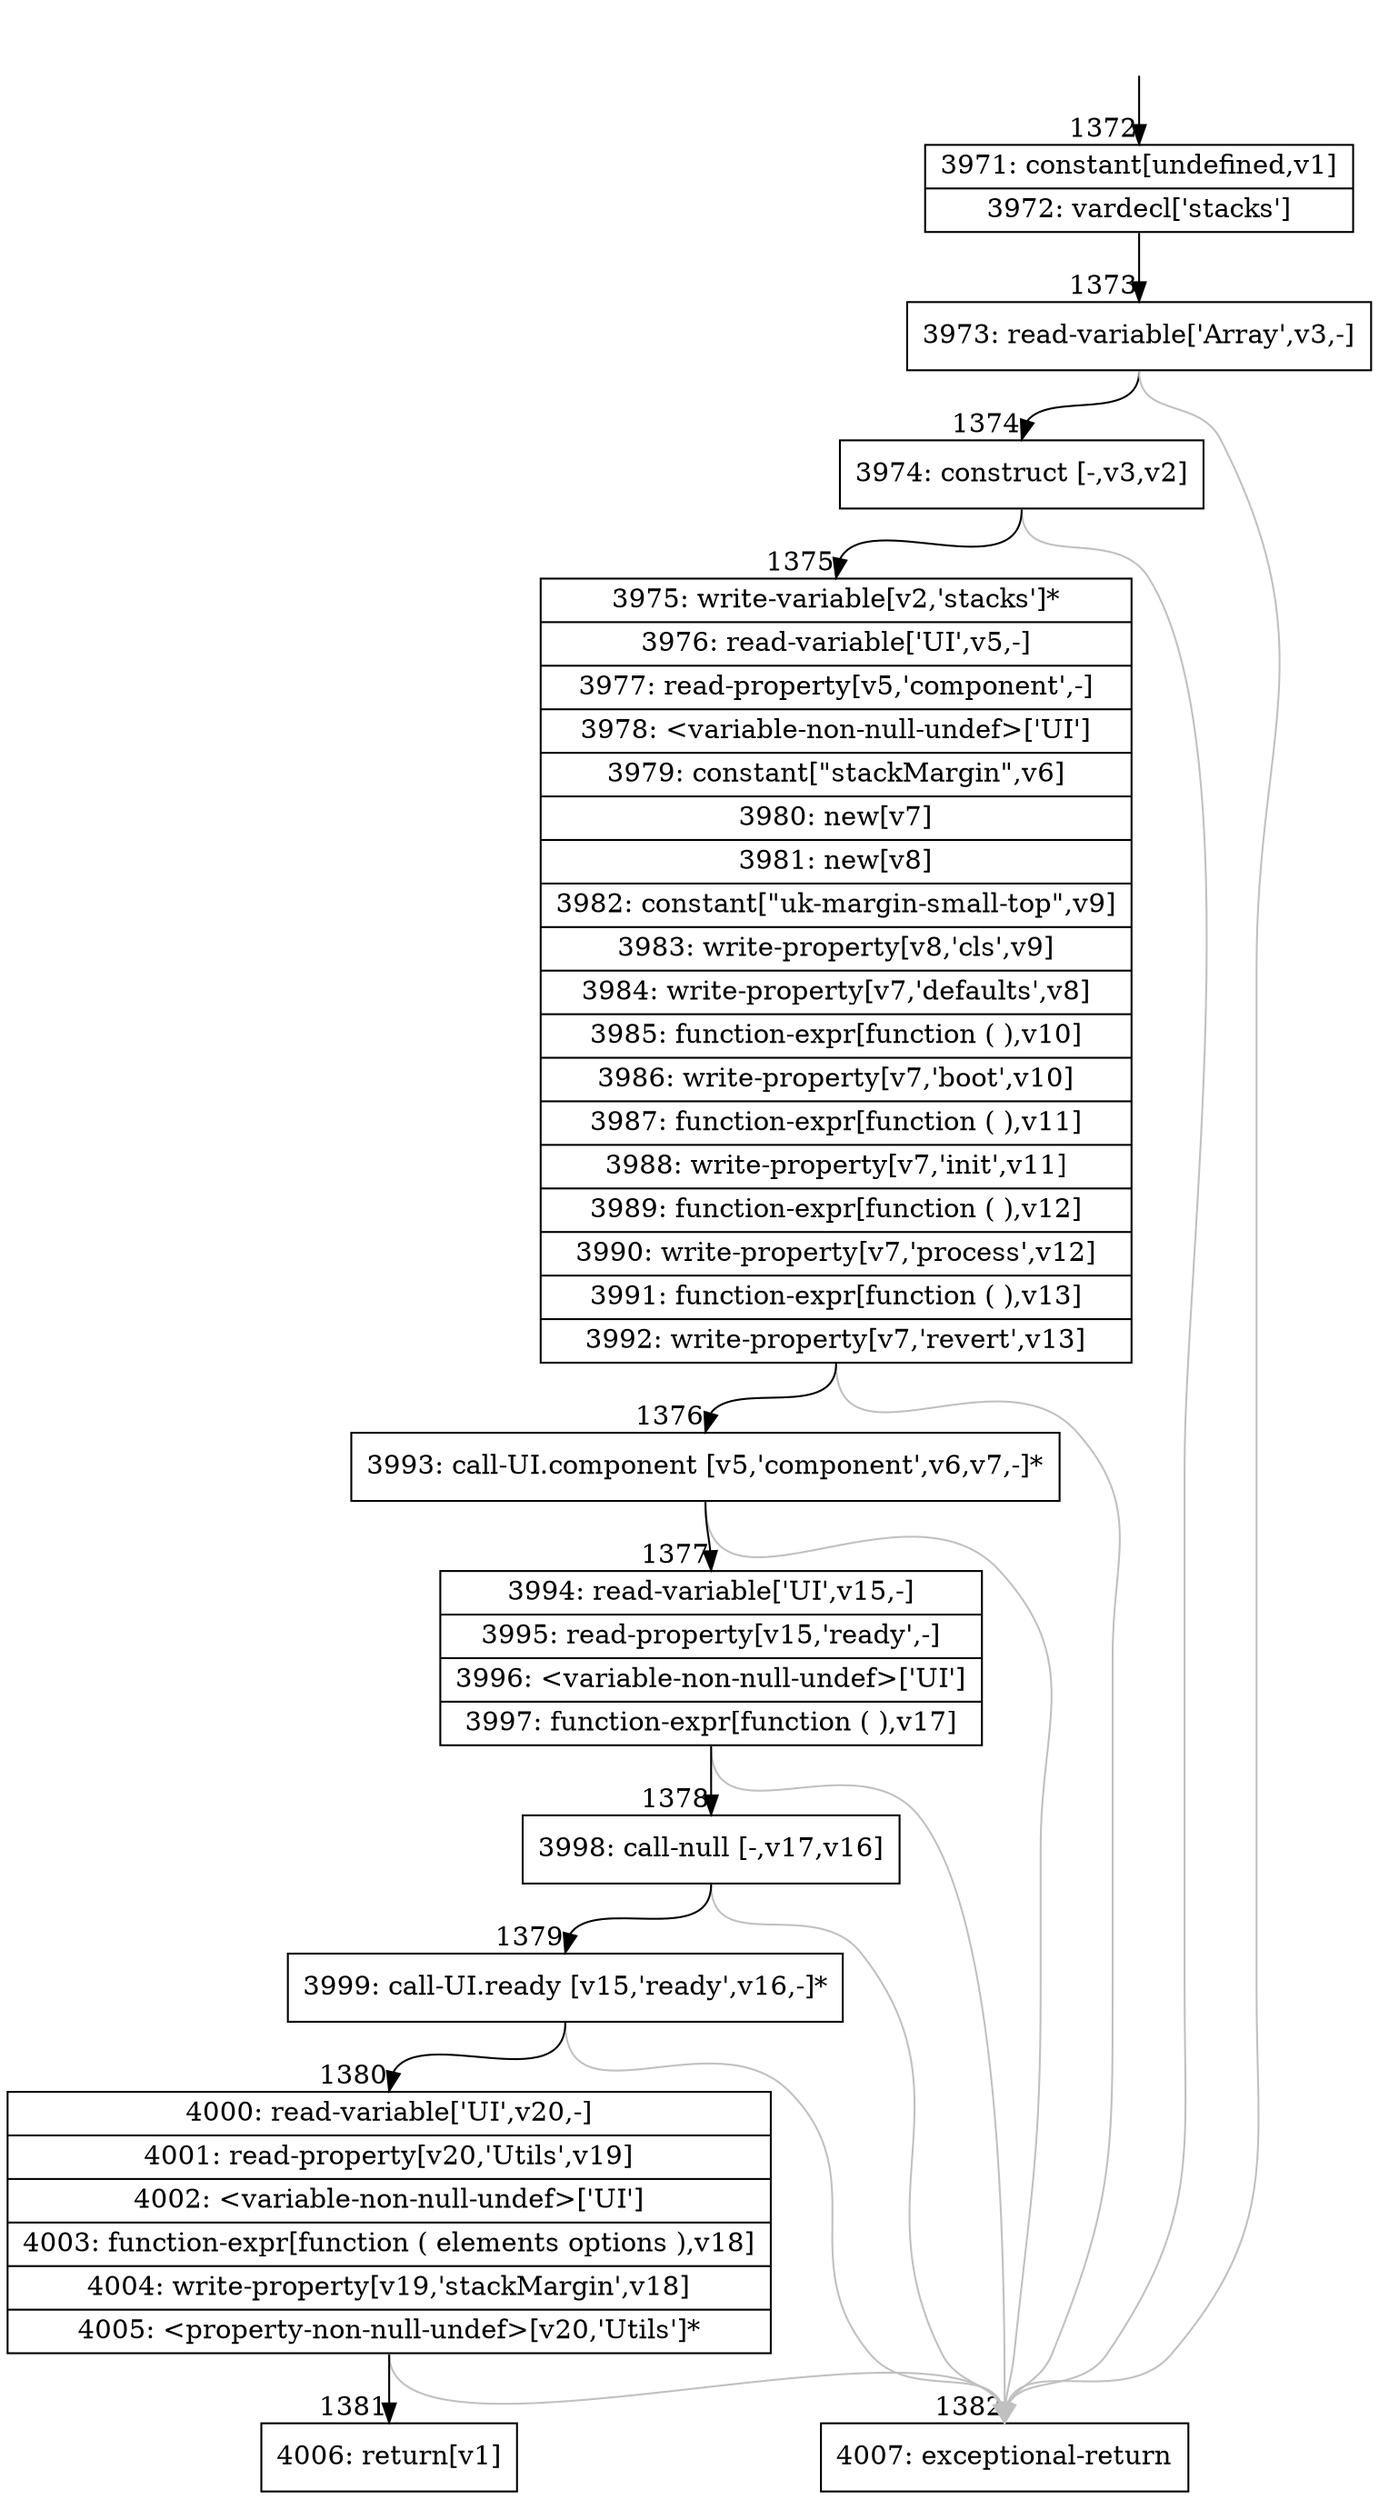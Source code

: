 digraph {
rankdir="TD"
BB_entry90[shape=none,label=""];
BB_entry90 -> BB1372 [tailport=s, headport=n, headlabel="    1372"]
BB1372 [shape=record label="{3971: constant[undefined,v1]|3972: vardecl['stacks']}" ] 
BB1372 -> BB1373 [tailport=s, headport=n, headlabel="      1373"]
BB1373 [shape=record label="{3973: read-variable['Array',v3,-]}" ] 
BB1373 -> BB1374 [tailport=s, headport=n, headlabel="      1374"]
BB1373 -> BB1382 [tailport=s, headport=n, color=gray, headlabel="      1382"]
BB1374 [shape=record label="{3974: construct [-,v3,v2]}" ] 
BB1374 -> BB1375 [tailport=s, headport=n, headlabel="      1375"]
BB1374 -> BB1382 [tailport=s, headport=n, color=gray]
BB1375 [shape=record label="{3975: write-variable[v2,'stacks']*|3976: read-variable['UI',v5,-]|3977: read-property[v5,'component',-]|3978: \<variable-non-null-undef\>['UI']|3979: constant[\"stackMargin\",v6]|3980: new[v7]|3981: new[v8]|3982: constant[\"uk-margin-small-top\",v9]|3983: write-property[v8,'cls',v9]|3984: write-property[v7,'defaults',v8]|3985: function-expr[function ( ),v10]|3986: write-property[v7,'boot',v10]|3987: function-expr[function ( ),v11]|3988: write-property[v7,'init',v11]|3989: function-expr[function ( ),v12]|3990: write-property[v7,'process',v12]|3991: function-expr[function ( ),v13]|3992: write-property[v7,'revert',v13]}" ] 
BB1375 -> BB1376 [tailport=s, headport=n, headlabel="      1376"]
BB1375 -> BB1382 [tailport=s, headport=n, color=gray]
BB1376 [shape=record label="{3993: call-UI.component [v5,'component',v6,v7,-]*}" ] 
BB1376 -> BB1377 [tailport=s, headport=n, headlabel="      1377"]
BB1376 -> BB1382 [tailport=s, headport=n, color=gray]
BB1377 [shape=record label="{3994: read-variable['UI',v15,-]|3995: read-property[v15,'ready',-]|3996: \<variable-non-null-undef\>['UI']|3997: function-expr[function ( ),v17]}" ] 
BB1377 -> BB1378 [tailport=s, headport=n, headlabel="      1378"]
BB1377 -> BB1382 [tailport=s, headport=n, color=gray]
BB1378 [shape=record label="{3998: call-null [-,v17,v16]}" ] 
BB1378 -> BB1379 [tailport=s, headport=n, headlabel="      1379"]
BB1378 -> BB1382 [tailport=s, headport=n, color=gray]
BB1379 [shape=record label="{3999: call-UI.ready [v15,'ready',v16,-]*}" ] 
BB1379 -> BB1380 [tailport=s, headport=n, headlabel="      1380"]
BB1379 -> BB1382 [tailport=s, headport=n, color=gray]
BB1380 [shape=record label="{4000: read-variable['UI',v20,-]|4001: read-property[v20,'Utils',v19]|4002: \<variable-non-null-undef\>['UI']|4003: function-expr[function ( elements options ),v18]|4004: write-property[v19,'stackMargin',v18]|4005: \<property-non-null-undef\>[v20,'Utils']*}" ] 
BB1380 -> BB1381 [tailport=s, headport=n, headlabel="      1381"]
BB1380 -> BB1382 [tailport=s, headport=n, color=gray]
BB1381 [shape=record label="{4006: return[v1]}" ] 
BB1382 [shape=record label="{4007: exceptional-return}" ] 
//#$~ 1040
}
